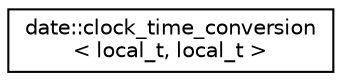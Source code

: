 digraph "Graphical Class Hierarchy"
{
 // LATEX_PDF_SIZE
  edge [fontname="Helvetica",fontsize="10",labelfontname="Helvetica",labelfontsize="10"];
  node [fontname="Helvetica",fontsize="10",shape=record];
  rankdir="LR";
  Node0 [label="date::clock_time_conversion\l\< local_t, local_t \>",height=0.2,width=0.4,color="black", fillcolor="white", style="filled",URL="$structdate_1_1clock__time__conversion_3_01local__t_00_01local__t_01_4.html",tooltip=" "];
}
